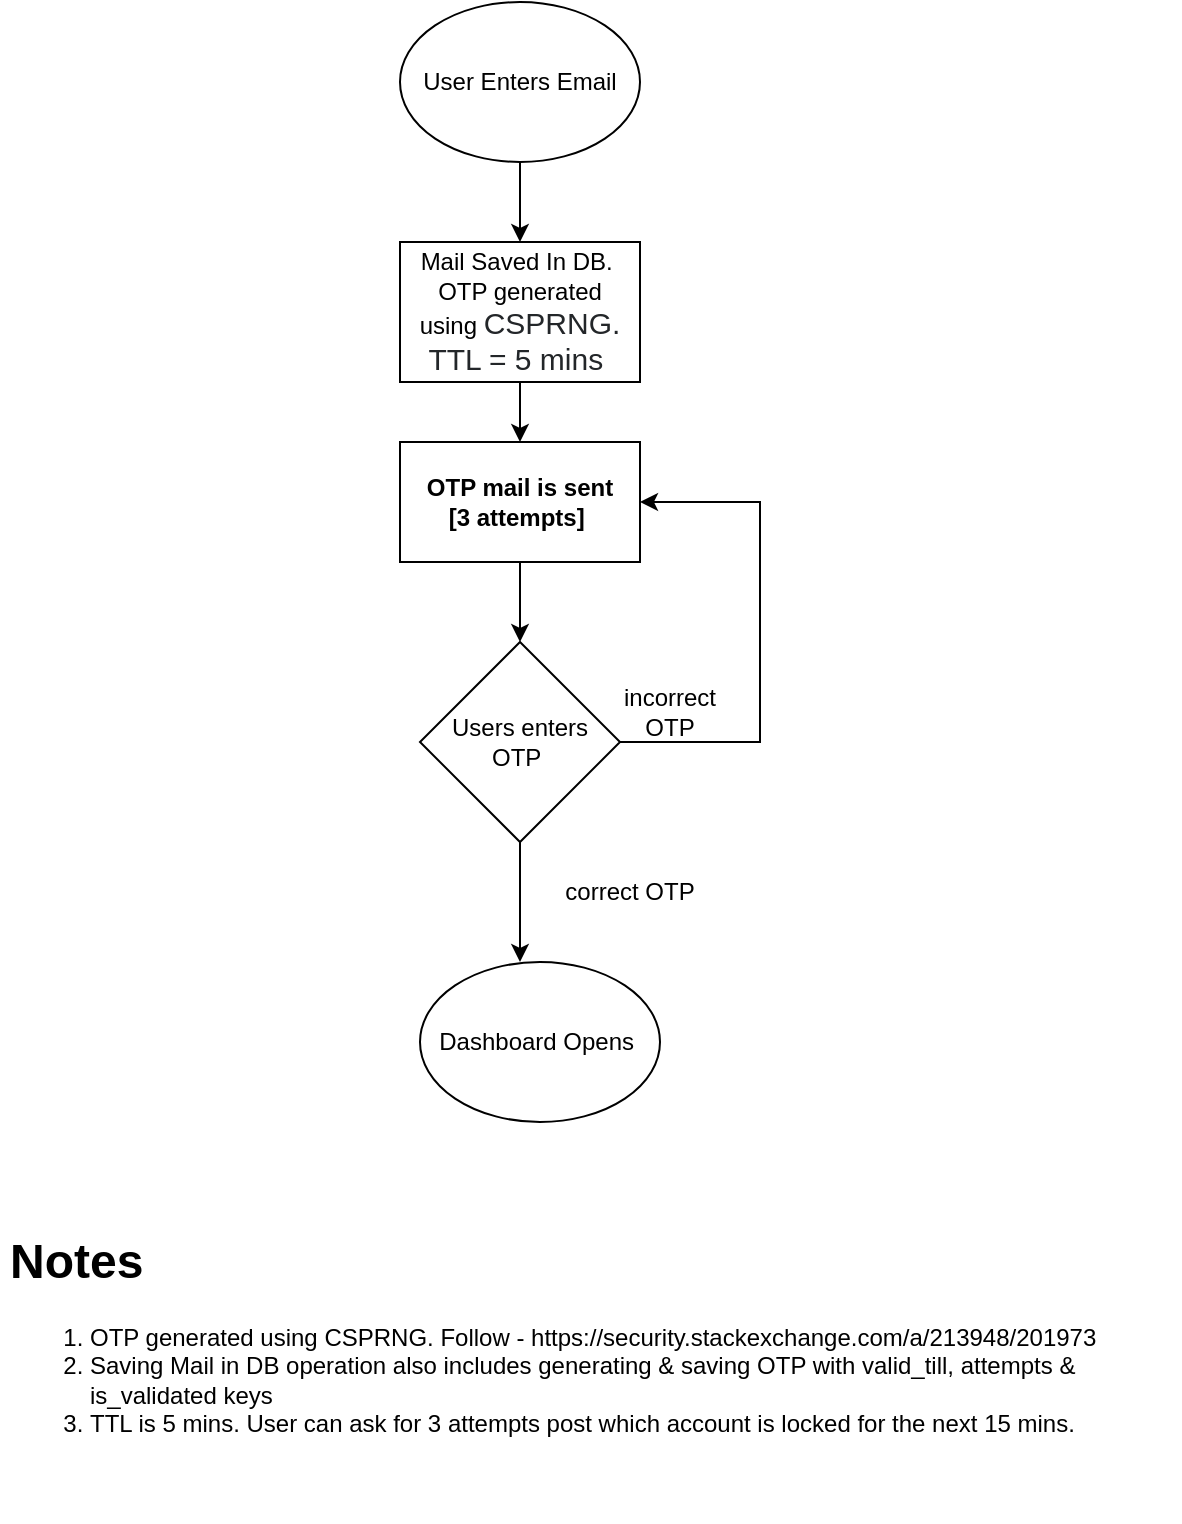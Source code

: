 <mxfile version="16.2.4" type="github">
  <diagram id="eZsdxV1zKnrUx48rtSP0" name="Page-1">
    <mxGraphModel dx="1129" dy="753" grid="1" gridSize="10" guides="1" tooltips="1" connect="1" arrows="1" fold="1" page="1" pageScale="1" pageWidth="850" pageHeight="1100" math="0" shadow="0">
      <root>
        <mxCell id="0" />
        <mxCell id="1" parent="0" />
        <mxCell id="nNFIe2lCs6F5UIPrJBpu-3" value="" style="edgeStyle=orthogonalEdgeStyle;rounded=0;orthogonalLoop=1;jettySize=auto;html=1;" parent="1" source="nNFIe2lCs6F5UIPrJBpu-1" target="nNFIe2lCs6F5UIPrJBpu-2" edge="1">
          <mxGeometry relative="1" as="geometry" />
        </mxCell>
        <mxCell id="nNFIe2lCs6F5UIPrJBpu-1" value="User Enters Email" style="ellipse;whiteSpace=wrap;html=1;" parent="1" vertex="1">
          <mxGeometry x="380" y="40" width="120" height="80" as="geometry" />
        </mxCell>
        <mxCell id="nNFIe2lCs6F5UIPrJBpu-7" value="" style="edgeStyle=orthogonalEdgeStyle;rounded=0;orthogonalLoop=1;jettySize=auto;html=1;" parent="1" source="nNFIe2lCs6F5UIPrJBpu-2" target="nNFIe2lCs6F5UIPrJBpu-6" edge="1">
          <mxGeometry relative="1" as="geometry" />
        </mxCell>
        <mxCell id="nNFIe2lCs6F5UIPrJBpu-2" value="Mail Saved In DB.&amp;nbsp;&lt;br&gt;OTP generated using&amp;nbsp;&lt;span style=&quot;color: rgb(35 , 38 , 41) ; font-family: , &amp;#34;system-ui&amp;#34; , &amp;#34;segoe ui&amp;#34; , &amp;#34;liberation sans&amp;#34; , sans-serif ; font-size: 15px ; text-align: left ; background-color: rgb(255 , 255 , 255)&quot;&gt;CSPRNG. TTL = 5 mins&amp;nbsp;&lt;/span&gt;" style="whiteSpace=wrap;html=1;" parent="1" vertex="1">
          <mxGeometry x="380" y="160" width="120" height="70" as="geometry" />
        </mxCell>
        <mxCell id="nNFIe2lCs6F5UIPrJBpu-9" value="" style="edgeStyle=orthogonalEdgeStyle;rounded=0;orthogonalLoop=1;jettySize=auto;html=1;" parent="1" source="nNFIe2lCs6F5UIPrJBpu-6" target="nNFIe2lCs6F5UIPrJBpu-8" edge="1">
          <mxGeometry relative="1" as="geometry" />
        </mxCell>
        <mxCell id="nNFIe2lCs6F5UIPrJBpu-6" value="&lt;b&gt;OTP mail is sent &lt;br&gt;[3 attempts]&amp;nbsp;&lt;/b&gt;" style="whiteSpace=wrap;html=1;" parent="1" vertex="1">
          <mxGeometry x="380" y="260" width="120" height="60" as="geometry" />
        </mxCell>
        <mxCell id="nNFIe2lCs6F5UIPrJBpu-10" style="edgeStyle=orthogonalEdgeStyle;rounded=0;orthogonalLoop=1;jettySize=auto;html=1;entryX=1;entryY=0.5;entryDx=0;entryDy=0;" parent="1" source="nNFIe2lCs6F5UIPrJBpu-8" target="nNFIe2lCs6F5UIPrJBpu-6" edge="1">
          <mxGeometry relative="1" as="geometry">
            <Array as="points">
              <mxPoint x="560" y="410" />
              <mxPoint x="560" y="290" />
            </Array>
          </mxGeometry>
        </mxCell>
        <mxCell id="nNFIe2lCs6F5UIPrJBpu-14" value="" style="edgeStyle=orthogonalEdgeStyle;rounded=0;orthogonalLoop=1;jettySize=auto;html=1;" parent="1" source="nNFIe2lCs6F5UIPrJBpu-8" edge="1">
          <mxGeometry relative="1" as="geometry">
            <mxPoint x="440" y="520" as="targetPoint" />
          </mxGeometry>
        </mxCell>
        <mxCell id="nNFIe2lCs6F5UIPrJBpu-8" value="Users enters OTP&amp;nbsp;" style="rhombus;whiteSpace=wrap;html=1;" parent="1" vertex="1">
          <mxGeometry x="390" y="360" width="100" height="100" as="geometry" />
        </mxCell>
        <mxCell id="nNFIe2lCs6F5UIPrJBpu-11" value="incorrect OTP" style="text;html=1;strokeColor=none;fillColor=none;align=center;verticalAlign=middle;whiteSpace=wrap;rounded=0;" parent="1" vertex="1">
          <mxGeometry x="480" y="380" width="70" height="30" as="geometry" />
        </mxCell>
        <mxCell id="nNFIe2lCs6F5UIPrJBpu-12" value="correct OTP" style="text;html=1;strokeColor=none;fillColor=none;align=center;verticalAlign=middle;whiteSpace=wrap;rounded=0;" parent="1" vertex="1">
          <mxGeometry x="460" y="470" width="70" height="30" as="geometry" />
        </mxCell>
        <mxCell id="nNFIe2lCs6F5UIPrJBpu-15" value="Dashboard Opens&amp;nbsp;" style="ellipse;whiteSpace=wrap;html=1;" parent="1" vertex="1">
          <mxGeometry x="390" y="520" width="120" height="80" as="geometry" />
        </mxCell>
        <mxCell id="Ndk_r2dy7ArHIp7k8fPA-2" value="&lt;h1&gt;Notes&amp;nbsp;&lt;/h1&gt;&lt;p&gt;&lt;/p&gt;&lt;ol&gt;&lt;li&gt;OTP generated using CSPRNG. Follow -&amp;nbsp;https://security.stackexchange.com/a/213948/201973&lt;/li&gt;&lt;li&gt;Saving Mail in DB operation also includes generating &amp;amp; saving OTP with valid_till, attempts &amp;amp; is_validated keys&amp;nbsp;&lt;/li&gt;&lt;li&gt;TTL is 5 mins. User can ask for 3 attempts post which account is locked for the next 15 mins.&lt;/li&gt;&lt;/ol&gt;&lt;p&gt;&lt;/p&gt;" style="text;html=1;strokeColor=none;fillColor=none;spacing=5;spacingTop=-20;whiteSpace=wrap;overflow=hidden;rounded=0;" vertex="1" parent="1">
          <mxGeometry x="180" y="650" width="590" height="150" as="geometry" />
        </mxCell>
      </root>
    </mxGraphModel>
  </diagram>
</mxfile>
